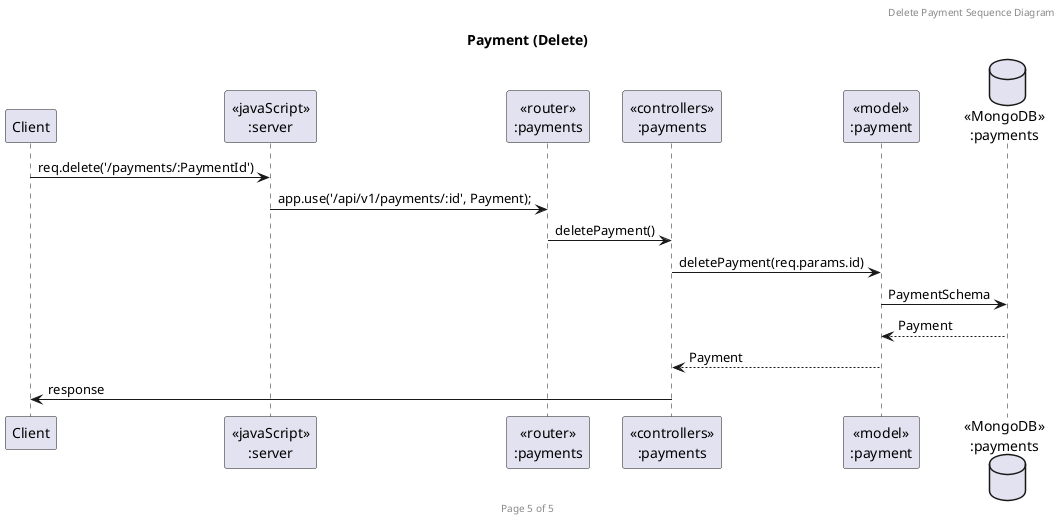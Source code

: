 @startuml Payment (Delete)

header Delete Payment Sequence Diagram
footer Page 5 of 5
title "Payment (Delete)"

participant "Client" as client
participant "<<javaScript>>\n:server" as server
participant "<<router>>\n:payments" as routerPayments
participant "<<controllers>>\n:payments" as controllersPayments
participant "<<model>>\n:payment" as modelPayments
database "<<MongoDB>>\n:payments" as PaymentDatabase

client->server: req.delete('/payments/:PaymentId')
server->routerPayments: app.use('/api/v1/payments/:id', Payment);
routerPayments->controllersPayments: deletePayment()
controllersPayments->modelPayments: deletePayment(req.params.id)
modelPayments->PaymentDatabase: PaymentSchema
PaymentDatabase --> modelPayments --: Payment
controllersPayments <-- modelPayments --:Payment
controllersPayments->client --:response

@enduml